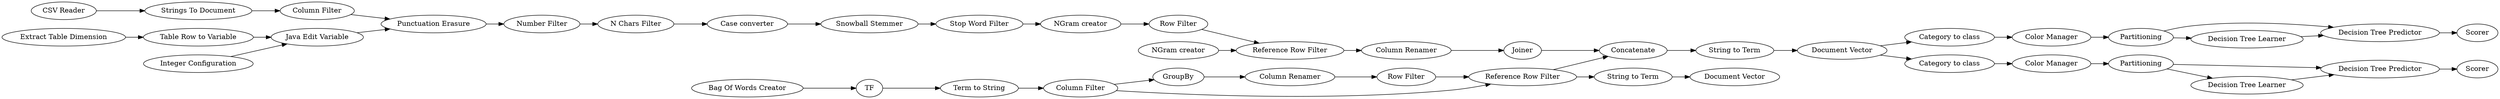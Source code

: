 digraph {
	"-456052565279955780_312" [label="CSV Reader"]
	"6477714044325888723_167" [label=GroupBy]
	"-7861494850945656973_36" [label="N Chars Filter"]
	"6477714044325888723_291" [label="String to Term"]
	"-456052565279955780_296" [label="Decision Tree Predictor"]
	"6477714044325888723_294" [label=Concatenate]
	"-7861494850945656973_37" [label="Case converter"]
	"-7861494850945656973_35" [label="Number Filter"]
	"6477714044325888723_140" [label="Term to String"]
	"-7861494850945656973_40" [label="Table Row to Variable"]
	"-456052565279955780_292" [label="Category to class"]
	"-7861494850945656973_38" [label="Snowball Stemmer"]
	"-456052565279955780_305" [label="Decision Tree Predictor"]
	"-7861494850945656973_29" [label="Extract Table Dimension"]
	"-456052565279955780_295" [label=Partitioning]
	"6477714044325888723_141" [label="Column Filter"]
	"-7861494850945656973_31" [label="Java Edit Variable"]
	"6477714044325888723_135" [label="NGram creator"]
	"6477714044325888723_256" [label="NGram creator"]
	"-456052565279955780_310" [label=Scorer]
	"6477714044325888723_169" [label="Row Filter"]
	"-456052565279955780_308" [label="Decision Tree Learner"]
	"6477714044325888723_257" [label="Row Filter"]
	"-7861494850945656973_42" [label="Integer Configuration"]
	"6477714044325888723_299" [label=Joiner]
	"6477714044325888723_298" [label="Column Renamer"]
	"-456052565279955780_301" [label=Partitioning]
	"6477714044325888723_296" [label="Document Vector"]
	"-456052565279955780_288" [label="Color Manager"]
	"-456052565279955780_309" [label="Decision Tree Learner"]
	"-456052565279955780_311" [label=Scorer]
	"6477714044325888723_295" [label="Document Vector"]
	"6477714044325888723_288" [label="String to Term"]
	"6079301912678562243_6" [label="Column Filter"]
	"-456052565279955780_303" [label="Color Manager"]
	"6477714044325888723_293" [label="Bag Of Words Creator"]
	"-456052565279955780_302" [label="Category to class"]
	"6477714044325888723_16" [label=TF]
	"6477714044325888723_258" [label="Reference Row Filter"]
	"6477714044325888723_297" [label="Column Renamer"]
	"6477714044325888723_230" [label="Reference Row Filter"]
	"-7861494850945656973_34" [label="Punctuation Erasure"]
	"-7861494850945656973_41" [label="Stop Word Filter"]
	"6079301912678562243_7" [label="Strings To Document"]
	"6477714044325888723_140" -> "6477714044325888723_141"
	"-456052565279955780_295" -> "-456052565279955780_296"
	"-456052565279955780_312" -> "6079301912678562243_7"
	"-456052565279955780_303" -> "-456052565279955780_301"
	"6477714044325888723_297" -> "6477714044325888723_169"
	"6477714044325888723_135" -> "6477714044325888723_258"
	"6477714044325888723_230" -> "6477714044325888723_294"
	"-456052565279955780_301" -> "-456052565279955780_308"
	"6477714044325888723_298" -> "6477714044325888723_299"
	"6477714044325888723_296" -> "-456052565279955780_302"
	"-7861494850945656973_31" -> "-7861494850945656973_34"
	"-456052565279955780_296" -> "-456052565279955780_311"
	"6477714044325888723_291" -> "6477714044325888723_296"
	"6477714044325888723_288" -> "6477714044325888723_295"
	"-456052565279955780_292" -> "-456052565279955780_288"
	"-7861494850945656973_38" -> "-7861494850945656973_41"
	"-7861494850945656973_37" -> "-7861494850945656973_38"
	"-456052565279955780_301" -> "-456052565279955780_305"
	"6477714044325888723_141" -> "6477714044325888723_167"
	"6477714044325888723_293" -> "6477714044325888723_16"
	"6079301912678562243_6" -> "-7861494850945656973_34"
	"-7861494850945656973_40" -> "-7861494850945656973_31"
	"6477714044325888723_141" -> "6477714044325888723_230"
	"6477714044325888723_256" -> "6477714044325888723_257"
	"-456052565279955780_308" -> "-456052565279955780_305"
	"-456052565279955780_288" -> "-456052565279955780_295"
	"-7861494850945656973_35" -> "-7861494850945656973_36"
	"-7861494850945656973_34" -> "-7861494850945656973_35"
	"-456052565279955780_295" -> "-456052565279955780_309"
	"-456052565279955780_309" -> "-456052565279955780_296"
	"-7861494850945656973_42" -> "-7861494850945656973_31"
	"6477714044325888723_169" -> "6477714044325888723_230"
	"6477714044325888723_230" -> "6477714044325888723_288"
	"-456052565279955780_305" -> "-456052565279955780_310"
	"-7861494850945656973_36" -> "-7861494850945656973_37"
	"-7861494850945656973_29" -> "-7861494850945656973_40"
	"6477714044325888723_296" -> "-456052565279955780_292"
	"6477714044325888723_167" -> "6477714044325888723_297"
	"6477714044325888723_299" -> "6477714044325888723_294"
	"-7861494850945656973_41" -> "6477714044325888723_256"
	"6079301912678562243_7" -> "6079301912678562243_6"
	"6477714044325888723_258" -> "6477714044325888723_298"
	"6477714044325888723_294" -> "6477714044325888723_291"
	"6477714044325888723_16" -> "6477714044325888723_140"
	"6477714044325888723_257" -> "6477714044325888723_258"
	"-456052565279955780_302" -> "-456052565279955780_303"
	rankdir=LR
}
